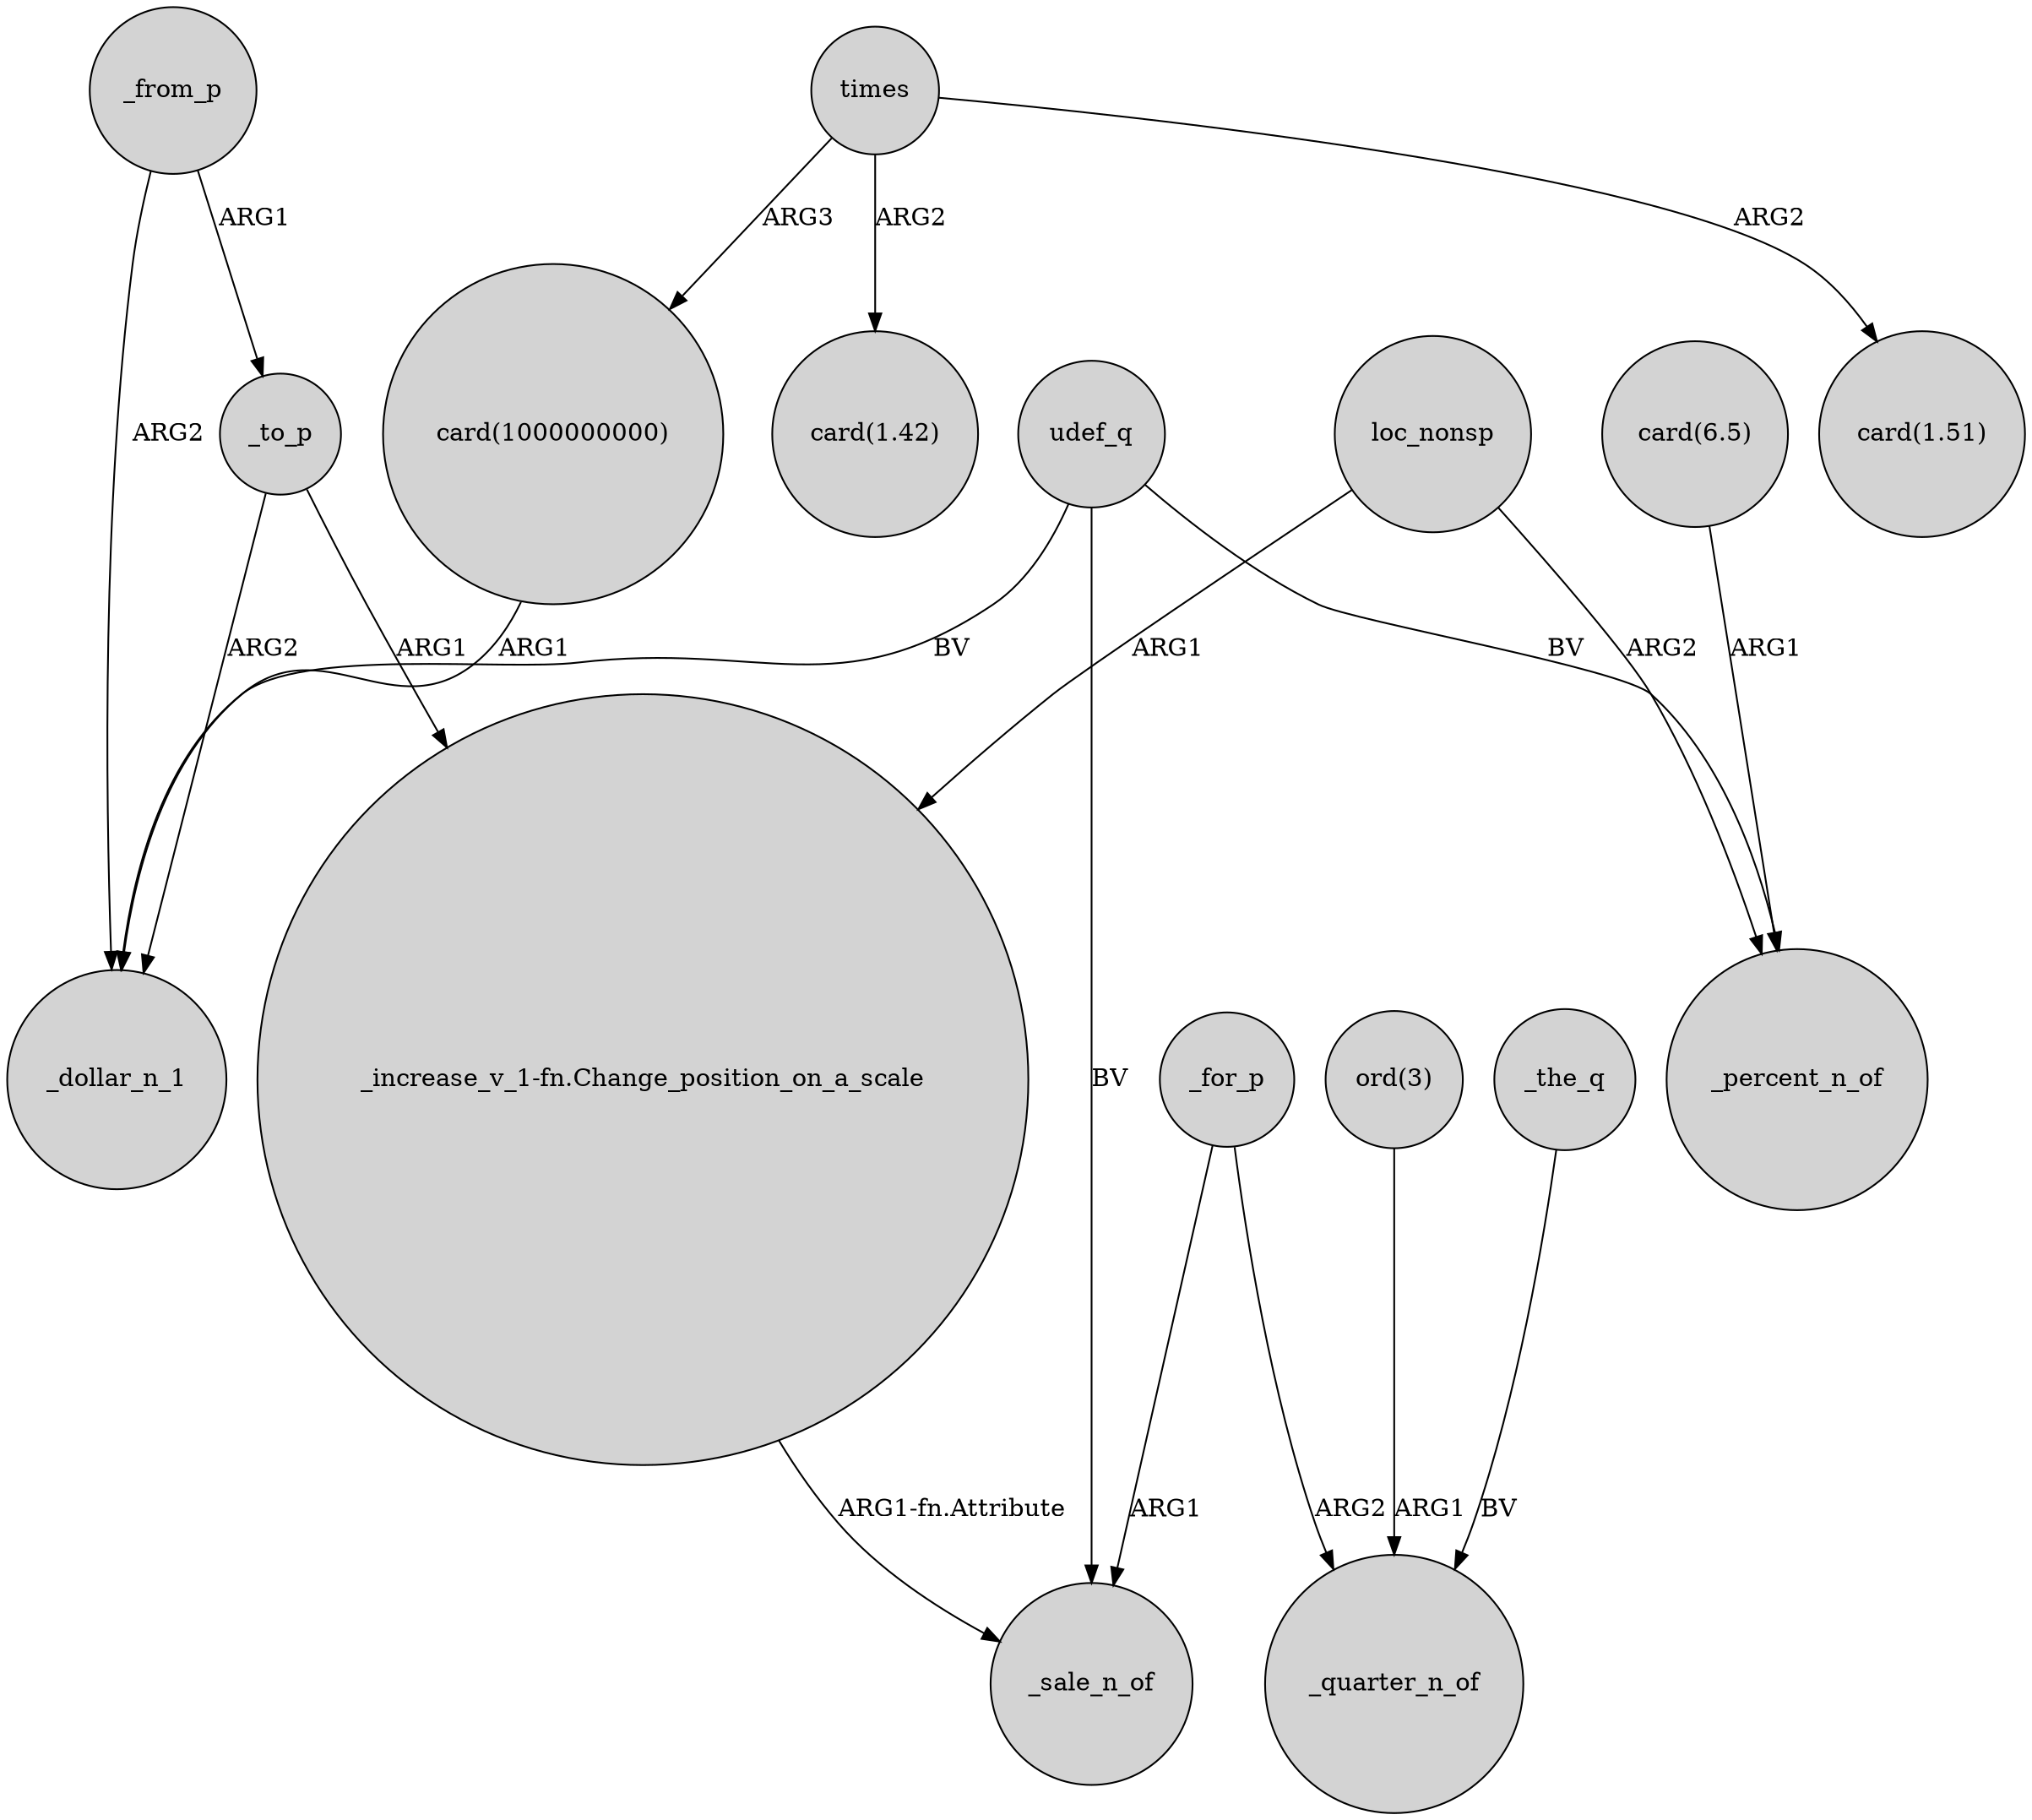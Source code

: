 digraph {
	node [shape=circle style=filled]
	"card(1000000000)" -> _dollar_n_1 [label=ARG1]
	_for_p -> _sale_n_of [label=ARG1]
	_for_p -> _quarter_n_of [label=ARG2]
	_to_p -> "_increase_v_1-fn.Change_position_on_a_scale" [label=ARG1]
	"ord(3)" -> _quarter_n_of [label=ARG1]
	udef_q -> _sale_n_of [label=BV]
	_to_p -> _dollar_n_1 [label=ARG2]
	_the_q -> _quarter_n_of [label=BV]
	times -> "card(1000000000)" [label=ARG3]
	udef_q -> _percent_n_of [label=BV]
	times -> "card(1.51)" [label=ARG2]
	times -> "card(1.42)" [label=ARG2]
	udef_q -> _dollar_n_1 [label=BV]
	_from_p -> _to_p [label=ARG1]
	"card(6.5)" -> _percent_n_of [label=ARG1]
	"_increase_v_1-fn.Change_position_on_a_scale" -> _sale_n_of [label="ARG1-fn.Attribute"]
	loc_nonsp -> "_increase_v_1-fn.Change_position_on_a_scale" [label=ARG1]
	_from_p -> _dollar_n_1 [label=ARG2]
	loc_nonsp -> _percent_n_of [label=ARG2]
}

